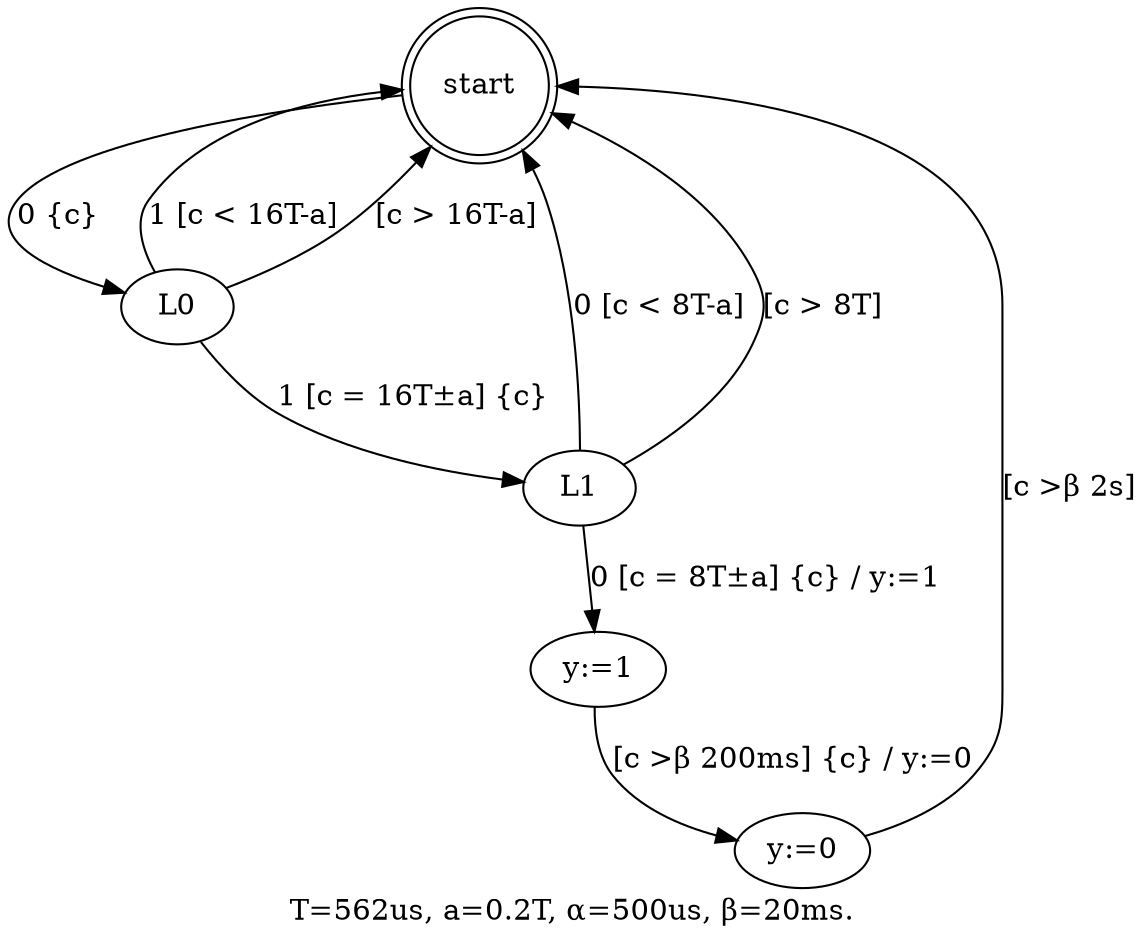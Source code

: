 digraph Fsm1 {
    graph [label = "T=562us, a=0.2T, α=500us, β=20ms."]
    0  [label = "start", shape = doublecircle];
    L0;
    L1;
    Y1 [label = "y:=1"];
    Y2 [label = "y:=0"];
     0 -> L0 [label = "0 {c}"]
    L0 ->  0 [label = "1 [c < 16T-a]"]
    L0 -> L1 [label = "1 [c = 16T±a] {c}"]
    L0 ->  0 [label = "[c > 16T-a]"]
    L1 ->  0 [label = "0 [c < 8T-a]"]
    L1 -> Y1 [label = "0 [c = 8T±a] {c} / y:=1"]
    L1 ->  0 [label = "[c > 8T]"]
    Y1 -> Y2 [label = "[c >β 200ms] {c} / y:=0"]
    Y2 ->  0 [label = "[c >β 2s]"]
}
